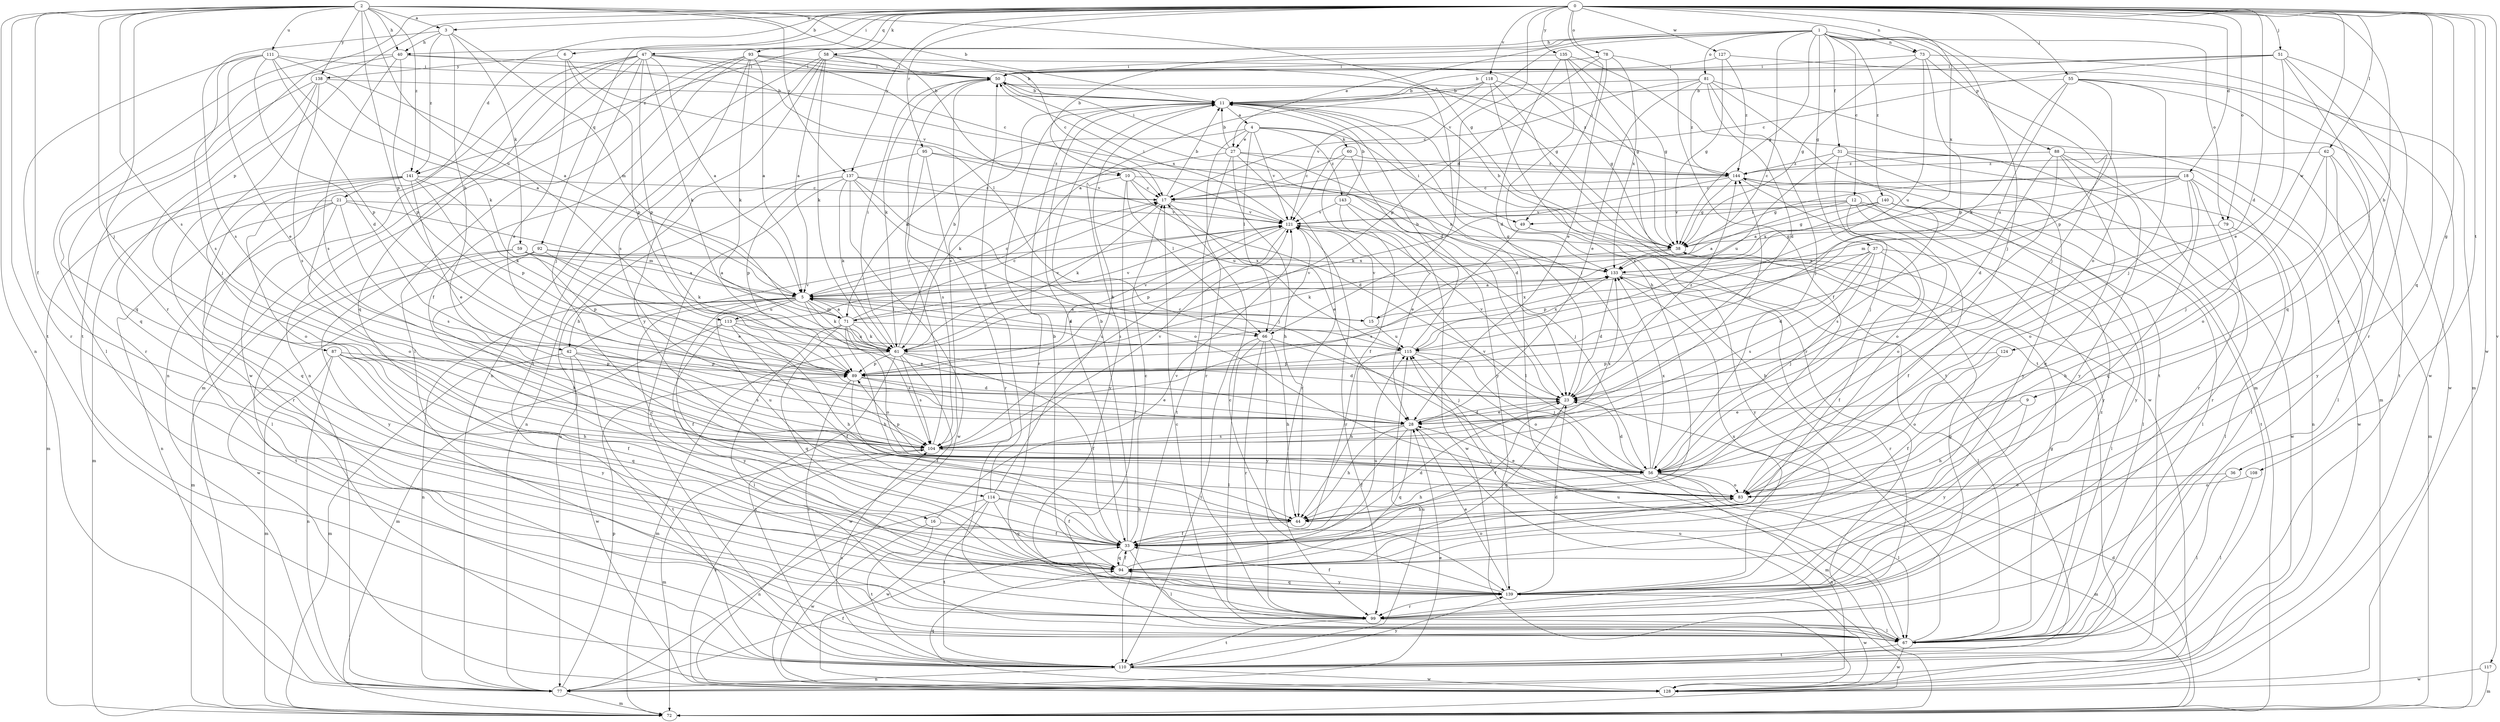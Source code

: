 strict digraph  {
0;
1;
2;
3;
4;
5;
6;
9;
10;
11;
12;
15;
16;
17;
18;
21;
23;
27;
28;
31;
33;
36;
37;
38;
40;
42;
44;
47;
49;
50;
51;
55;
56;
58;
59;
60;
61;
62;
66;
67;
71;
72;
73;
77;
78;
79;
81;
83;
87;
88;
89;
92;
93;
94;
95;
99;
104;
108;
110;
111;
113;
114;
115;
117;
118;
121;
124;
127;
128;
133;
135;
137;
138;
139;
140;
141;
143;
144;
0 -> 3  [label=a];
0 -> 6  [label=b];
0 -> 9  [label=b];
0 -> 18  [label=d];
0 -> 21  [label=d];
0 -> 23  [label=d];
0 -> 36  [label=g];
0 -> 47  [label=i];
0 -> 49  [label=i];
0 -> 51  [label=j];
0 -> 55  [label=j];
0 -> 58  [label=k];
0 -> 62  [label=l];
0 -> 66  [label=l];
0 -> 73  [label=n];
0 -> 78  [label=o];
0 -> 79  [label=o];
0 -> 87  [label=p];
0 -> 92  [label=q];
0 -> 93  [label=q];
0 -> 94  [label=q];
0 -> 95  [label=r];
0 -> 108  [label=t];
0 -> 110  [label=t];
0 -> 117  [label=v];
0 -> 118  [label=v];
0 -> 124  [label=w];
0 -> 127  [label=w];
0 -> 128  [label=w];
0 -> 133  [label=x];
0 -> 135  [label=y];
0 -> 137  [label=y];
1 -> 10  [label=b];
1 -> 12  [label=c];
1 -> 15  [label=c];
1 -> 27  [label=e];
1 -> 31  [label=f];
1 -> 37  [label=g];
1 -> 38  [label=g];
1 -> 40  [label=h];
1 -> 56  [label=j];
1 -> 73  [label=n];
1 -> 79  [label=o];
1 -> 81  [label=o];
1 -> 83  [label=o];
1 -> 88  [label=p];
1 -> 121  [label=v];
1 -> 140  [label=z];
1 -> 141  [label=z];
2 -> 3  [label=a];
2 -> 10  [label=b];
2 -> 11  [label=b];
2 -> 33  [label=f];
2 -> 38  [label=g];
2 -> 40  [label=h];
2 -> 56  [label=j];
2 -> 77  [label=n];
2 -> 89  [label=p];
2 -> 99  [label=r];
2 -> 104  [label=s];
2 -> 110  [label=t];
2 -> 111  [label=u];
2 -> 113  [label=u];
2 -> 137  [label=y];
2 -> 138  [label=y];
2 -> 141  [label=z];
3 -> 40  [label=h];
3 -> 42  [label=h];
3 -> 59  [label=k];
3 -> 71  [label=m];
3 -> 104  [label=s];
3 -> 141  [label=z];
4 -> 27  [label=e];
4 -> 49  [label=i];
4 -> 60  [label=k];
4 -> 66  [label=l];
4 -> 71  [label=m];
4 -> 99  [label=r];
4 -> 121  [label=v];
4 -> 143  [label=z];
5 -> 15  [label=c];
5 -> 16  [label=c];
5 -> 17  [label=c];
5 -> 28  [label=e];
5 -> 33  [label=f];
5 -> 42  [label=h];
5 -> 61  [label=k];
5 -> 66  [label=l];
5 -> 71  [label=m];
5 -> 77  [label=n];
5 -> 113  [label=u];
5 -> 114  [label=u];
6 -> 28  [label=e];
6 -> 66  [label=l];
6 -> 89  [label=p];
6 -> 138  [label=y];
9 -> 28  [label=e];
9 -> 44  [label=h];
9 -> 139  [label=y];
10 -> 17  [label=c];
10 -> 23  [label=d];
10 -> 66  [label=l];
10 -> 67  [label=l];
10 -> 133  [label=x];
10 -> 139  [label=y];
11 -> 4  [label=a];
11 -> 33  [label=f];
11 -> 67  [label=l];
11 -> 99  [label=r];
11 -> 128  [label=w];
12 -> 5  [label=a];
12 -> 33  [label=f];
12 -> 49  [label=i];
12 -> 67  [label=l];
12 -> 83  [label=o];
12 -> 121  [label=v];
12 -> 139  [label=y];
15 -> 5  [label=a];
15 -> 115  [label=u];
15 -> 121  [label=v];
15 -> 133  [label=x];
16 -> 33  [label=f];
16 -> 110  [label=t];
16 -> 121  [label=v];
16 -> 128  [label=w];
17 -> 11  [label=b];
17 -> 28  [label=e];
17 -> 61  [label=k];
17 -> 121  [label=v];
18 -> 5  [label=a];
18 -> 17  [label=c];
18 -> 38  [label=g];
18 -> 67  [label=l];
18 -> 71  [label=m];
18 -> 83  [label=o];
18 -> 94  [label=q];
18 -> 99  [label=r];
21 -> 67  [label=l];
21 -> 71  [label=m];
21 -> 72  [label=m];
21 -> 77  [label=n];
21 -> 83  [label=o];
21 -> 104  [label=s];
21 -> 121  [label=v];
23 -> 28  [label=e];
23 -> 33  [label=f];
23 -> 94  [label=q];
23 -> 121  [label=v];
23 -> 144  [label=z];
27 -> 11  [label=b];
27 -> 23  [label=d];
27 -> 44  [label=h];
27 -> 50  [label=i];
27 -> 61  [label=k];
27 -> 99  [label=r];
27 -> 110  [label=t];
27 -> 144  [label=z];
28 -> 23  [label=d];
28 -> 33  [label=f];
28 -> 44  [label=h];
28 -> 72  [label=m];
28 -> 94  [label=q];
28 -> 104  [label=s];
28 -> 144  [label=z];
31 -> 56  [label=j];
31 -> 77  [label=n];
31 -> 115  [label=u];
31 -> 128  [label=w];
31 -> 139  [label=y];
31 -> 144  [label=z];
33 -> 11  [label=b];
33 -> 17  [label=c];
33 -> 23  [label=d];
33 -> 67  [label=l];
33 -> 94  [label=q];
36 -> 67  [label=l];
36 -> 83  [label=o];
37 -> 23  [label=d];
37 -> 33  [label=f];
37 -> 56  [label=j];
37 -> 67  [label=l];
37 -> 89  [label=p];
37 -> 104  [label=s];
37 -> 133  [label=x];
38 -> 11  [label=b];
38 -> 61  [label=k];
38 -> 133  [label=x];
40 -> 50  [label=i];
40 -> 67  [label=l];
40 -> 89  [label=p];
40 -> 94  [label=q];
40 -> 104  [label=s];
40 -> 133  [label=x];
42 -> 72  [label=m];
42 -> 89  [label=p];
42 -> 104  [label=s];
42 -> 110  [label=t];
42 -> 121  [label=v];
42 -> 128  [label=w];
44 -> 33  [label=f];
47 -> 5  [label=a];
47 -> 38  [label=g];
47 -> 50  [label=i];
47 -> 56  [label=j];
47 -> 61  [label=k];
47 -> 72  [label=m];
47 -> 77  [label=n];
47 -> 89  [label=p];
47 -> 94  [label=q];
47 -> 121  [label=v];
47 -> 128  [label=w];
49 -> 104  [label=s];
49 -> 139  [label=y];
50 -> 11  [label=b];
50 -> 23  [label=d];
50 -> 61  [label=k];
50 -> 104  [label=s];
50 -> 144  [label=z];
51 -> 11  [label=b];
51 -> 17  [label=c];
51 -> 28  [label=e];
51 -> 50  [label=i];
51 -> 94  [label=q];
51 -> 99  [label=r];
51 -> 139  [label=y];
55 -> 11  [label=b];
55 -> 56  [label=j];
55 -> 61  [label=k];
55 -> 89  [label=p];
55 -> 110  [label=t];
55 -> 115  [label=u];
55 -> 128  [label=w];
56 -> 23  [label=d];
56 -> 44  [label=h];
56 -> 50  [label=i];
56 -> 67  [label=l];
56 -> 72  [label=m];
56 -> 77  [label=n];
56 -> 83  [label=o];
56 -> 89  [label=p];
56 -> 121  [label=v];
56 -> 133  [label=x];
58 -> 5  [label=a];
58 -> 17  [label=c];
58 -> 38  [label=g];
58 -> 50  [label=i];
58 -> 61  [label=k];
58 -> 77  [label=n];
58 -> 110  [label=t];
58 -> 139  [label=y];
59 -> 5  [label=a];
59 -> 61  [label=k];
59 -> 72  [label=m];
59 -> 89  [label=p];
59 -> 133  [label=x];
59 -> 139  [label=y];
60 -> 17  [label=c];
60 -> 33  [label=f];
60 -> 139  [label=y];
60 -> 144  [label=z];
61 -> 11  [label=b];
61 -> 23  [label=d];
61 -> 33  [label=f];
61 -> 50  [label=i];
61 -> 72  [label=m];
61 -> 89  [label=p];
61 -> 104  [label=s];
61 -> 110  [label=t];
61 -> 121  [label=v];
61 -> 128  [label=w];
62 -> 56  [label=j];
62 -> 67  [label=l];
62 -> 83  [label=o];
62 -> 139  [label=y];
62 -> 144  [label=z];
66 -> 44  [label=h];
66 -> 56  [label=j];
66 -> 67  [label=l];
66 -> 99  [label=r];
66 -> 110  [label=t];
66 -> 121  [label=v];
66 -> 139  [label=y];
67 -> 11  [label=b];
67 -> 17  [label=c];
67 -> 38  [label=g];
67 -> 110  [label=t];
67 -> 115  [label=u];
67 -> 128  [label=w];
67 -> 144  [label=z];
71 -> 5  [label=a];
71 -> 17  [label=c];
71 -> 44  [label=h];
71 -> 61  [label=k];
71 -> 67  [label=l];
71 -> 83  [label=o];
71 -> 94  [label=q];
71 -> 104  [label=s];
71 -> 115  [label=u];
71 -> 121  [label=v];
72 -> 23  [label=d];
72 -> 115  [label=u];
73 -> 38  [label=g];
73 -> 50  [label=i];
73 -> 56  [label=j];
73 -> 89  [label=p];
73 -> 115  [label=u];
73 -> 128  [label=w];
77 -> 28  [label=e];
77 -> 33  [label=f];
77 -> 72  [label=m];
77 -> 89  [label=p];
78 -> 28  [label=e];
78 -> 33  [label=f];
78 -> 50  [label=i];
78 -> 89  [label=p];
78 -> 133  [label=x];
79 -> 38  [label=g];
79 -> 44  [label=h];
79 -> 67  [label=l];
81 -> 11  [label=b];
81 -> 17  [label=c];
81 -> 23  [label=d];
81 -> 28  [label=e];
81 -> 56  [label=j];
81 -> 72  [label=m];
81 -> 110  [label=t];
81 -> 144  [label=z];
83 -> 28  [label=e];
83 -> 44  [label=h];
87 -> 33  [label=f];
87 -> 44  [label=h];
87 -> 72  [label=m];
87 -> 77  [label=n];
87 -> 89  [label=p];
87 -> 94  [label=q];
87 -> 139  [label=y];
88 -> 23  [label=d];
88 -> 56  [label=j];
88 -> 72  [label=m];
88 -> 94  [label=q];
88 -> 99  [label=r];
88 -> 139  [label=y];
88 -> 144  [label=z];
89 -> 23  [label=d];
89 -> 28  [label=e];
89 -> 33  [label=f];
89 -> 67  [label=l];
92 -> 5  [label=a];
92 -> 28  [label=e];
92 -> 44  [label=h];
92 -> 110  [label=t];
92 -> 128  [label=w];
92 -> 133  [label=x];
93 -> 5  [label=a];
93 -> 11  [label=b];
93 -> 17  [label=c];
93 -> 33  [label=f];
93 -> 50  [label=i];
93 -> 61  [label=k];
93 -> 67  [label=l];
93 -> 77  [label=n];
93 -> 104  [label=s];
94 -> 11  [label=b];
94 -> 33  [label=f];
94 -> 83  [label=o];
94 -> 115  [label=u];
94 -> 139  [label=y];
95 -> 77  [label=n];
95 -> 99  [label=r];
95 -> 104  [label=s];
95 -> 121  [label=v];
95 -> 144  [label=z];
99 -> 38  [label=g];
99 -> 67  [label=l];
99 -> 110  [label=t];
104 -> 50  [label=i];
104 -> 56  [label=j];
104 -> 72  [label=m];
104 -> 121  [label=v];
104 -> 133  [label=x];
108 -> 67  [label=l];
108 -> 83  [label=o];
110 -> 77  [label=n];
110 -> 104  [label=s];
110 -> 115  [label=u];
110 -> 128  [label=w];
110 -> 139  [label=y];
111 -> 5  [label=a];
111 -> 23  [label=d];
111 -> 28  [label=e];
111 -> 50  [label=i];
111 -> 61  [label=k];
111 -> 89  [label=p];
111 -> 99  [label=r];
111 -> 104  [label=s];
113 -> 33  [label=f];
113 -> 44  [label=h];
113 -> 72  [label=m];
113 -> 115  [label=u];
113 -> 121  [label=v];
113 -> 139  [label=y];
114 -> 11  [label=b];
114 -> 33  [label=f];
114 -> 44  [label=h];
114 -> 50  [label=i];
114 -> 77  [label=n];
114 -> 94  [label=q];
114 -> 110  [label=t];
114 -> 128  [label=w];
115 -> 5  [label=a];
115 -> 11  [label=b];
115 -> 44  [label=h];
115 -> 56  [label=j];
115 -> 83  [label=o];
115 -> 89  [label=p];
115 -> 133  [label=x];
117 -> 72  [label=m];
117 -> 128  [label=w];
118 -> 5  [label=a];
118 -> 11  [label=b];
118 -> 38  [label=g];
118 -> 99  [label=r];
118 -> 110  [label=t];
118 -> 121  [label=v];
121 -> 38  [label=g];
121 -> 50  [label=i];
121 -> 89  [label=p];
121 -> 99  [label=r];
121 -> 104  [label=s];
124 -> 33  [label=f];
124 -> 83  [label=o];
124 -> 89  [label=p];
127 -> 38  [label=g];
127 -> 50  [label=i];
127 -> 72  [label=m];
127 -> 144  [label=z];
128 -> 94  [label=q];
128 -> 104  [label=s];
133 -> 5  [label=a];
133 -> 23  [label=d];
133 -> 67  [label=l];
133 -> 99  [label=r];
135 -> 23  [label=d];
135 -> 38  [label=g];
135 -> 44  [label=h];
135 -> 50  [label=i];
135 -> 72  [label=m];
135 -> 110  [label=t];
137 -> 17  [label=c];
137 -> 56  [label=j];
137 -> 61  [label=k];
137 -> 77  [label=n];
137 -> 83  [label=o];
137 -> 89  [label=p];
137 -> 110  [label=t];
137 -> 115  [label=u];
137 -> 128  [label=w];
138 -> 5  [label=a];
138 -> 11  [label=b];
138 -> 56  [label=j];
138 -> 94  [label=q];
138 -> 99  [label=r];
138 -> 104  [label=s];
139 -> 17  [label=c];
139 -> 23  [label=d];
139 -> 28  [label=e];
139 -> 33  [label=f];
139 -> 94  [label=q];
139 -> 99  [label=r];
139 -> 128  [label=w];
139 -> 133  [label=x];
140 -> 38  [label=g];
140 -> 67  [label=l];
140 -> 104  [label=s];
140 -> 121  [label=v];
140 -> 133  [label=x];
140 -> 139  [label=y];
141 -> 17  [label=c];
141 -> 28  [label=e];
141 -> 61  [label=k];
141 -> 72  [label=m];
141 -> 83  [label=o];
141 -> 89  [label=p];
141 -> 94  [label=q];
141 -> 99  [label=r];
143 -> 11  [label=b];
143 -> 28  [label=e];
143 -> 56  [label=j];
143 -> 121  [label=v];
143 -> 128  [label=w];
144 -> 17  [label=c];
144 -> 38  [label=g];
144 -> 61  [label=k];
144 -> 83  [label=o];
144 -> 110  [label=t];
144 -> 128  [label=w];
}

